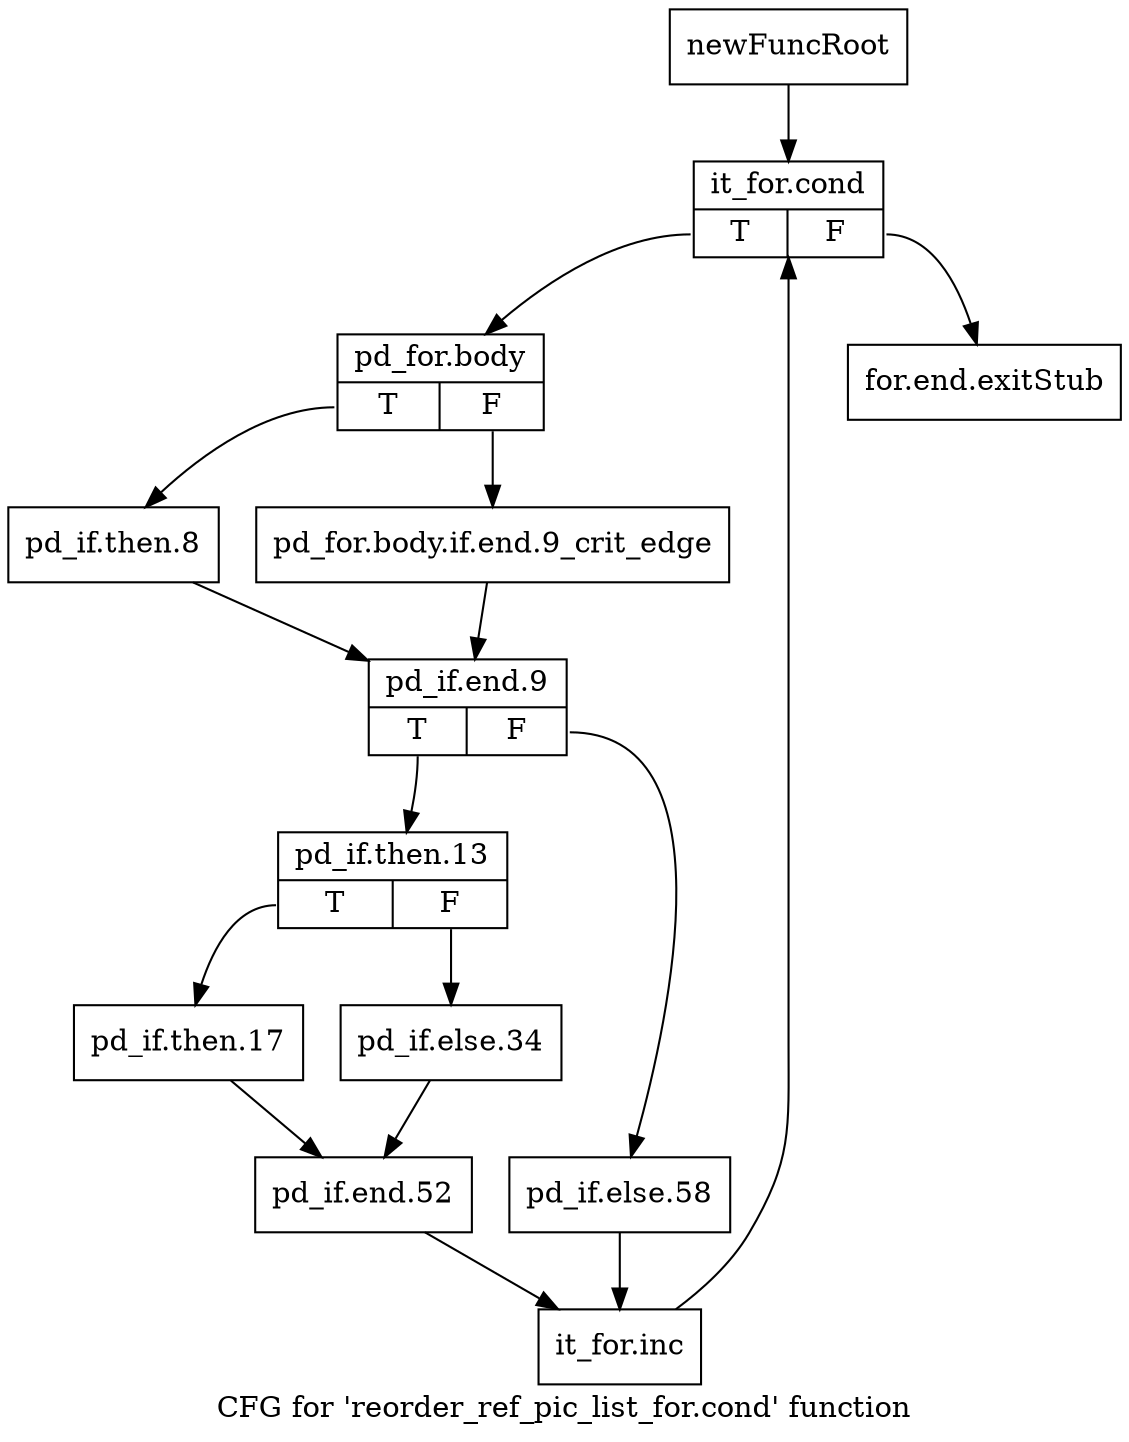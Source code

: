 digraph "CFG for 'reorder_ref_pic_list_for.cond' function" {
	label="CFG for 'reorder_ref_pic_list_for.cond' function";

	Node0x26eb430 [shape=record,label="{newFuncRoot}"];
	Node0x26eb430 -> Node0x26eb4d0;
	Node0x26eb480 [shape=record,label="{for.end.exitStub}"];
	Node0x26eb4d0 [shape=record,label="{it_for.cond|{<s0>T|<s1>F}}"];
	Node0x26eb4d0:s0 -> Node0x26eb520;
	Node0x26eb4d0:s1 -> Node0x26eb480;
	Node0x26eb520 [shape=record,label="{pd_for.body|{<s0>T|<s1>F}}"];
	Node0x26eb520:s0 -> Node0x26eb5c0;
	Node0x26eb520:s1 -> Node0x26eb570;
	Node0x26eb570 [shape=record,label="{pd_for.body.if.end.9_crit_edge}"];
	Node0x26eb570 -> Node0x26eb610;
	Node0x26eb5c0 [shape=record,label="{pd_if.then.8}"];
	Node0x26eb5c0 -> Node0x26eb610;
	Node0x26eb610 [shape=record,label="{pd_if.end.9|{<s0>T|<s1>F}}"];
	Node0x26eb610:s0 -> Node0x26eb6b0;
	Node0x26eb610:s1 -> Node0x26eb660;
	Node0x26eb660 [shape=record,label="{pd_if.else.58}"];
	Node0x26eb660 -> Node0x26eb7f0;
	Node0x26eb6b0 [shape=record,label="{pd_if.then.13|{<s0>T|<s1>F}}"];
	Node0x26eb6b0:s0 -> Node0x26eb750;
	Node0x26eb6b0:s1 -> Node0x26eb700;
	Node0x26eb700 [shape=record,label="{pd_if.else.34}"];
	Node0x26eb700 -> Node0x26eb7a0;
	Node0x26eb750 [shape=record,label="{pd_if.then.17}"];
	Node0x26eb750 -> Node0x26eb7a0;
	Node0x26eb7a0 [shape=record,label="{pd_if.end.52}"];
	Node0x26eb7a0 -> Node0x26eb7f0;
	Node0x26eb7f0 [shape=record,label="{it_for.inc}"];
	Node0x26eb7f0 -> Node0x26eb4d0;
}
